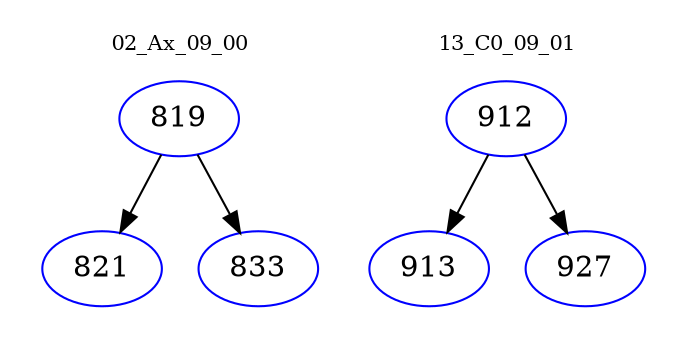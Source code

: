digraph{
subgraph cluster_0 {
color = white
label = "02_Ax_09_00";
fontsize=10;
T0_819 [label="819", color="blue"]
T0_819 -> T0_821 [color="black"]
T0_821 [label="821", color="blue"]
T0_819 -> T0_833 [color="black"]
T0_833 [label="833", color="blue"]
}
subgraph cluster_1 {
color = white
label = "13_C0_09_01";
fontsize=10;
T1_912 [label="912", color="blue"]
T1_912 -> T1_913 [color="black"]
T1_913 [label="913", color="blue"]
T1_912 -> T1_927 [color="black"]
T1_927 [label="927", color="blue"]
}
}
